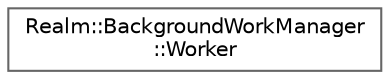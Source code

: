 digraph "Graphical Class Hierarchy"
{
 // LATEX_PDF_SIZE
  bgcolor="transparent";
  edge [fontname=Helvetica,fontsize=10,labelfontname=Helvetica,labelfontsize=10];
  node [fontname=Helvetica,fontsize=10,shape=box,height=0.2,width=0.4];
  rankdir="LR";
  Node0 [id="Node000000",label="Realm::BackgroundWorkManager\l::Worker",height=0.2,width=0.4,color="grey40", fillcolor="white", style="filled",URL="$classRealm_1_1BackgroundWorkManager_1_1Worker.html",tooltip=" "];
}

